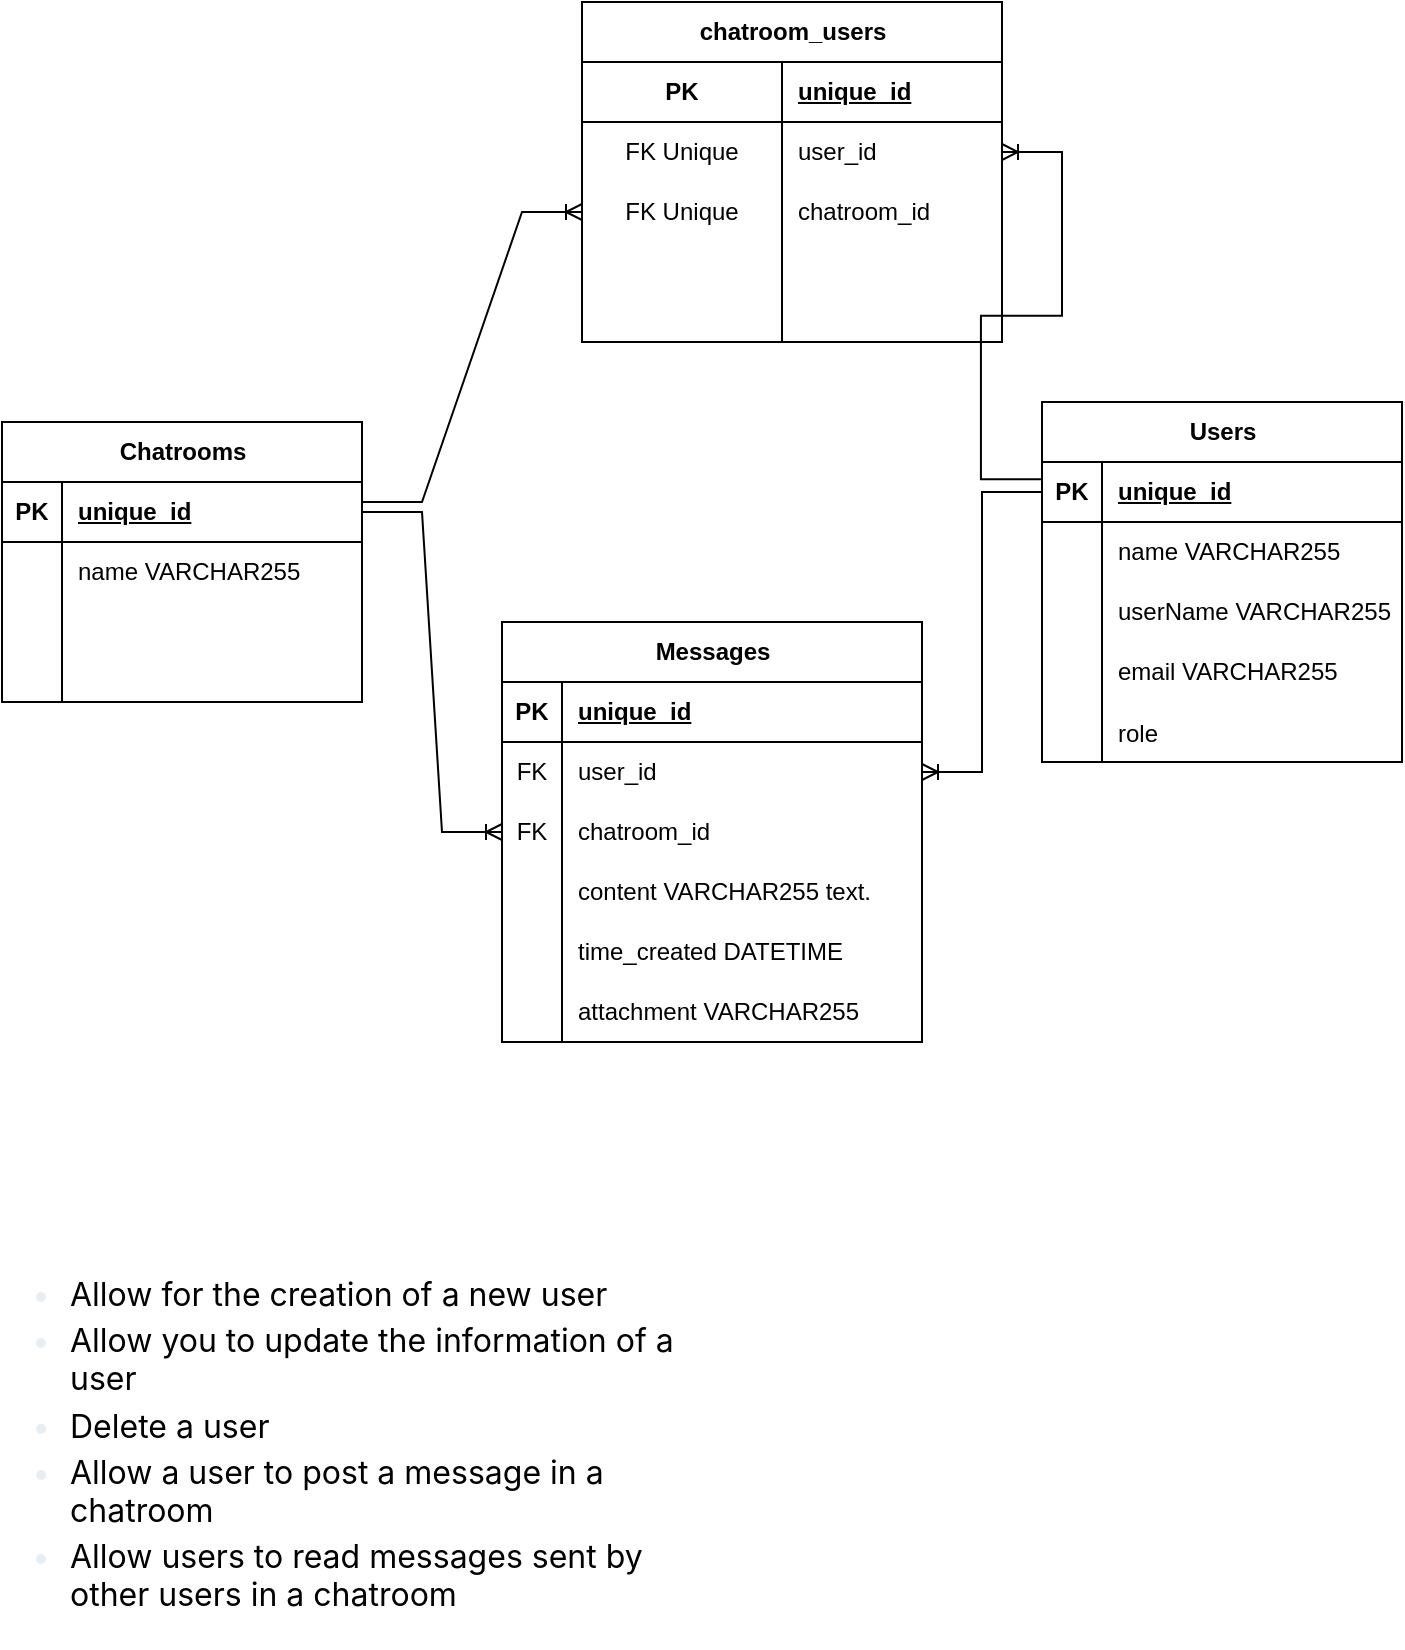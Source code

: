<mxfile version="22.1.0" type="device">
  <diagram name="Page-1" id="5Dy046HS2d-1DYBhAENA">
    <mxGraphModel dx="1509" dy="865" grid="1" gridSize="10" guides="1" tooltips="1" connect="1" arrows="1" fold="1" page="1" pageScale="1" pageWidth="827" pageHeight="1169" math="0" shadow="0">
      <root>
        <mxCell id="0" />
        <mxCell id="1" parent="0" />
        <mxCell id="6by_2rNFHfAEy6N2_0aB-2" value="Chatrooms" style="shape=table;startSize=30;container=1;collapsible=1;childLayout=tableLayout;fixedRows=1;rowLines=0;fontStyle=1;align=center;resizeLast=1;html=1;" vertex="1" parent="1">
          <mxGeometry y="250" width="180" height="140" as="geometry" />
        </mxCell>
        <mxCell id="6by_2rNFHfAEy6N2_0aB-3" value="" style="shape=tableRow;horizontal=0;startSize=0;swimlaneHead=0;swimlaneBody=0;fillColor=none;collapsible=0;dropTarget=0;points=[[0,0.5],[1,0.5]];portConstraint=eastwest;top=0;left=0;right=0;bottom=1;" vertex="1" parent="6by_2rNFHfAEy6N2_0aB-2">
          <mxGeometry y="30" width="180" height="30" as="geometry" />
        </mxCell>
        <mxCell id="6by_2rNFHfAEy6N2_0aB-4" value="PK" style="shape=partialRectangle;connectable=0;fillColor=none;top=0;left=0;bottom=0;right=0;fontStyle=1;overflow=hidden;whiteSpace=wrap;html=1;" vertex="1" parent="6by_2rNFHfAEy6N2_0aB-3">
          <mxGeometry width="30" height="30" as="geometry">
            <mxRectangle width="30" height="30" as="alternateBounds" />
          </mxGeometry>
        </mxCell>
        <mxCell id="6by_2rNFHfAEy6N2_0aB-5" value="unique_id" style="shape=partialRectangle;connectable=0;fillColor=none;top=0;left=0;bottom=0;right=0;align=left;spacingLeft=6;fontStyle=5;overflow=hidden;whiteSpace=wrap;html=1;" vertex="1" parent="6by_2rNFHfAEy6N2_0aB-3">
          <mxGeometry x="30" width="150" height="30" as="geometry">
            <mxRectangle width="150" height="30" as="alternateBounds" />
          </mxGeometry>
        </mxCell>
        <mxCell id="6by_2rNFHfAEy6N2_0aB-6" value="" style="shape=tableRow;horizontal=0;startSize=0;swimlaneHead=0;swimlaneBody=0;fillColor=none;collapsible=0;dropTarget=0;points=[[0,0.5],[1,0.5]];portConstraint=eastwest;top=0;left=0;right=0;bottom=0;" vertex="1" parent="6by_2rNFHfAEy6N2_0aB-2">
          <mxGeometry y="60" width="180" height="30" as="geometry" />
        </mxCell>
        <mxCell id="6by_2rNFHfAEy6N2_0aB-7" value="" style="shape=partialRectangle;connectable=0;fillColor=none;top=0;left=0;bottom=0;right=0;editable=1;overflow=hidden;whiteSpace=wrap;html=1;" vertex="1" parent="6by_2rNFHfAEy6N2_0aB-6">
          <mxGeometry width="30" height="30" as="geometry">
            <mxRectangle width="30" height="30" as="alternateBounds" />
          </mxGeometry>
        </mxCell>
        <mxCell id="6by_2rNFHfAEy6N2_0aB-8" value="name VARCHAR255" style="shape=partialRectangle;connectable=0;fillColor=none;top=0;left=0;bottom=0;right=0;align=left;spacingLeft=6;overflow=hidden;whiteSpace=wrap;html=1;" vertex="1" parent="6by_2rNFHfAEy6N2_0aB-6">
          <mxGeometry x="30" width="150" height="30" as="geometry">
            <mxRectangle width="150" height="30" as="alternateBounds" />
          </mxGeometry>
        </mxCell>
        <mxCell id="6by_2rNFHfAEy6N2_0aB-9" value="" style="shape=tableRow;horizontal=0;startSize=0;swimlaneHead=0;swimlaneBody=0;fillColor=none;collapsible=0;dropTarget=0;points=[[0,0.5],[1,0.5]];portConstraint=eastwest;top=0;left=0;right=0;bottom=0;" vertex="1" parent="6by_2rNFHfAEy6N2_0aB-2">
          <mxGeometry y="90" width="180" height="30" as="geometry" />
        </mxCell>
        <mxCell id="6by_2rNFHfAEy6N2_0aB-10" value="" style="shape=partialRectangle;connectable=0;fillColor=none;top=0;left=0;bottom=0;right=0;editable=1;overflow=hidden;whiteSpace=wrap;html=1;" vertex="1" parent="6by_2rNFHfAEy6N2_0aB-9">
          <mxGeometry width="30" height="30" as="geometry">
            <mxRectangle width="30" height="30" as="alternateBounds" />
          </mxGeometry>
        </mxCell>
        <mxCell id="6by_2rNFHfAEy6N2_0aB-11" value="" style="shape=partialRectangle;connectable=0;fillColor=none;top=0;left=0;bottom=0;right=0;align=left;spacingLeft=6;overflow=hidden;whiteSpace=wrap;html=1;" vertex="1" parent="6by_2rNFHfAEy6N2_0aB-9">
          <mxGeometry x="30" width="150" height="30" as="geometry">
            <mxRectangle width="150" height="30" as="alternateBounds" />
          </mxGeometry>
        </mxCell>
        <mxCell id="6by_2rNFHfAEy6N2_0aB-12" value="" style="shape=tableRow;horizontal=0;startSize=0;swimlaneHead=0;swimlaneBody=0;fillColor=none;collapsible=0;dropTarget=0;points=[[0,0.5],[1,0.5]];portConstraint=eastwest;top=0;left=0;right=0;bottom=0;" vertex="1" parent="6by_2rNFHfAEy6N2_0aB-2">
          <mxGeometry y="120" width="180" height="20" as="geometry" />
        </mxCell>
        <mxCell id="6by_2rNFHfAEy6N2_0aB-13" value="" style="shape=partialRectangle;connectable=0;fillColor=none;top=0;left=0;bottom=0;right=0;editable=1;overflow=hidden;whiteSpace=wrap;html=1;" vertex="1" parent="6by_2rNFHfAEy6N2_0aB-12">
          <mxGeometry width="30" height="20" as="geometry">
            <mxRectangle width="30" height="20" as="alternateBounds" />
          </mxGeometry>
        </mxCell>
        <mxCell id="6by_2rNFHfAEy6N2_0aB-14" value="" style="shape=partialRectangle;connectable=0;fillColor=none;top=0;left=0;bottom=0;right=0;align=left;spacingLeft=6;overflow=hidden;whiteSpace=wrap;html=1;" vertex="1" parent="6by_2rNFHfAEy6N2_0aB-12">
          <mxGeometry x="30" width="150" height="20" as="geometry">
            <mxRectangle width="150" height="20" as="alternateBounds" />
          </mxGeometry>
        </mxCell>
        <mxCell id="6by_2rNFHfAEy6N2_0aB-15" value="&lt;ul dir=&quot;auto&quot; style=&quot;box-sizing: border-box; padding-left: 2em; margin-top: 0px; margin-bottom: 16px; color: rgb(230, 237, 243); font-family: -apple-system, &amp;quot;system-ui&amp;quot;, &amp;quot;Segoe UI&amp;quot;, &amp;quot;Noto Sans&amp;quot;, Helvetica, Arial, sans-serif, &amp;quot;Apple Color Emoji&amp;quot;, &amp;quot;Segoe UI Emoji&amp;quot;; font-size: 16px; font-style: normal; font-variant-ligatures: normal; font-variant-caps: normal; font-weight: 400; letter-spacing: normal; text-align: start; text-indent: 0px; text-transform: none; word-spacing: 0px; -webkit-text-stroke-width: 0px; text-decoration-thickness: initial; text-decoration-style: initial; text-decoration-color: initial;&quot;&gt;&lt;li style=&quot;box-sizing: border-box;&quot;&gt;&lt;font color=&quot;#000000&quot;&gt;&lt;span style=&quot;background-color: rgb(255, 255, 255);&quot;&gt;Allow for the creation of a new user&lt;/span&gt;&lt;/font&gt;&lt;/li&gt;&lt;li style=&quot;box-sizing: border-box; margin-top: 0.25em;&quot;&gt;&lt;font color=&quot;#000000&quot;&gt;&lt;span style=&quot;background-color: rgb(255, 255, 255);&quot;&gt;Allow you to update the information of a user&lt;/span&gt;&lt;/font&gt;&lt;/li&gt;&lt;li style=&quot;box-sizing: border-box; margin-top: 0.25em;&quot;&gt;&lt;font color=&quot;#000000&quot;&gt;&lt;span style=&quot;background-color: rgb(255, 255, 255);&quot;&gt;Delete a user&lt;/span&gt;&lt;/font&gt;&lt;/li&gt;&lt;li style=&quot;box-sizing: border-box; margin-top: 0.25em;&quot;&gt;&lt;font color=&quot;#000000&quot;&gt;&lt;span style=&quot;background-color: rgb(255, 255, 255);&quot;&gt;Allow a user to post a message in a chatroom&lt;/span&gt;&lt;/font&gt;&lt;/li&gt;&lt;li style=&quot;box-sizing: border-box; margin-top: 0.25em;&quot;&gt;&lt;font color=&quot;#000000&quot;&gt;&lt;span style=&quot;background-color: rgb(255, 255, 255);&quot;&gt;Allow users to read messages sent by other users in a chatroom&lt;/span&gt;&lt;/font&gt;&lt;/li&gt;&lt;/ul&gt;" style="text;whiteSpace=wrap;html=1;" vertex="1" parent="1">
          <mxGeometry y="670" width="340" height="180" as="geometry" />
        </mxCell>
        <mxCell id="6by_2rNFHfAEy6N2_0aB-33" value="Users" style="shape=table;startSize=30;container=1;collapsible=1;childLayout=tableLayout;fixedRows=1;rowLines=0;fontStyle=1;align=center;resizeLast=1;html=1;" vertex="1" parent="1">
          <mxGeometry x="520" y="240" width="180" height="180" as="geometry" />
        </mxCell>
        <mxCell id="6by_2rNFHfAEy6N2_0aB-34" value="" style="shape=tableRow;horizontal=0;startSize=0;swimlaneHead=0;swimlaneBody=0;fillColor=none;collapsible=0;dropTarget=0;points=[[0,0.5],[1,0.5]];portConstraint=eastwest;top=0;left=0;right=0;bottom=1;" vertex="1" parent="6by_2rNFHfAEy6N2_0aB-33">
          <mxGeometry y="30" width="180" height="30" as="geometry" />
        </mxCell>
        <mxCell id="6by_2rNFHfAEy6N2_0aB-35" value="PK" style="shape=partialRectangle;connectable=0;fillColor=none;top=0;left=0;bottom=0;right=0;fontStyle=1;overflow=hidden;whiteSpace=wrap;html=1;" vertex="1" parent="6by_2rNFHfAEy6N2_0aB-34">
          <mxGeometry width="30" height="30" as="geometry">
            <mxRectangle width="30" height="30" as="alternateBounds" />
          </mxGeometry>
        </mxCell>
        <mxCell id="6by_2rNFHfAEy6N2_0aB-36" value="unique_id" style="shape=partialRectangle;connectable=0;fillColor=none;top=0;left=0;bottom=0;right=0;align=left;spacingLeft=6;fontStyle=5;overflow=hidden;whiteSpace=wrap;html=1;" vertex="1" parent="6by_2rNFHfAEy6N2_0aB-34">
          <mxGeometry x="30" width="150" height="30" as="geometry">
            <mxRectangle width="150" height="30" as="alternateBounds" />
          </mxGeometry>
        </mxCell>
        <mxCell id="6by_2rNFHfAEy6N2_0aB-37" value="" style="shape=tableRow;horizontal=0;startSize=0;swimlaneHead=0;swimlaneBody=0;fillColor=none;collapsible=0;dropTarget=0;points=[[0,0.5],[1,0.5]];portConstraint=eastwest;top=0;left=0;right=0;bottom=0;" vertex="1" parent="6by_2rNFHfAEy6N2_0aB-33">
          <mxGeometry y="60" width="180" height="30" as="geometry" />
        </mxCell>
        <mxCell id="6by_2rNFHfAEy6N2_0aB-38" value="" style="shape=partialRectangle;connectable=0;fillColor=none;top=0;left=0;bottom=0;right=0;editable=1;overflow=hidden;whiteSpace=wrap;html=1;" vertex="1" parent="6by_2rNFHfAEy6N2_0aB-37">
          <mxGeometry width="30" height="30" as="geometry">
            <mxRectangle width="30" height="30" as="alternateBounds" />
          </mxGeometry>
        </mxCell>
        <mxCell id="6by_2rNFHfAEy6N2_0aB-39" value="&lt;div&gt;name VARCHAR255&lt;/div&gt;" style="shape=partialRectangle;connectable=0;fillColor=none;top=0;left=0;bottom=0;right=0;align=left;spacingLeft=6;overflow=hidden;whiteSpace=wrap;html=1;" vertex="1" parent="6by_2rNFHfAEy6N2_0aB-37">
          <mxGeometry x="30" width="150" height="30" as="geometry">
            <mxRectangle width="150" height="30" as="alternateBounds" />
          </mxGeometry>
        </mxCell>
        <mxCell id="6by_2rNFHfAEy6N2_0aB-40" value="" style="shape=tableRow;horizontal=0;startSize=0;swimlaneHead=0;swimlaneBody=0;fillColor=none;collapsible=0;dropTarget=0;points=[[0,0.5],[1,0.5]];portConstraint=eastwest;top=0;left=0;right=0;bottom=0;" vertex="1" parent="6by_2rNFHfAEy6N2_0aB-33">
          <mxGeometry y="90" width="180" height="30" as="geometry" />
        </mxCell>
        <mxCell id="6by_2rNFHfAEy6N2_0aB-41" value="" style="shape=partialRectangle;connectable=0;fillColor=none;top=0;left=0;bottom=0;right=0;editable=1;overflow=hidden;whiteSpace=wrap;html=1;" vertex="1" parent="6by_2rNFHfAEy6N2_0aB-40">
          <mxGeometry width="30" height="30" as="geometry">
            <mxRectangle width="30" height="30" as="alternateBounds" />
          </mxGeometry>
        </mxCell>
        <mxCell id="6by_2rNFHfAEy6N2_0aB-42" value="userName VARCHAR255" style="shape=partialRectangle;connectable=0;fillColor=none;top=0;left=0;bottom=0;right=0;align=left;spacingLeft=6;overflow=hidden;whiteSpace=wrap;html=1;" vertex="1" parent="6by_2rNFHfAEy6N2_0aB-40">
          <mxGeometry x="30" width="150" height="30" as="geometry">
            <mxRectangle width="150" height="30" as="alternateBounds" />
          </mxGeometry>
        </mxCell>
        <mxCell id="6by_2rNFHfAEy6N2_0aB-43" value="" style="shape=tableRow;horizontal=0;startSize=0;swimlaneHead=0;swimlaneBody=0;fillColor=none;collapsible=0;dropTarget=0;points=[[0,0.5],[1,0.5]];portConstraint=eastwest;top=0;left=0;right=0;bottom=0;" vertex="1" parent="6by_2rNFHfAEy6N2_0aB-33">
          <mxGeometry y="120" width="180" height="30" as="geometry" />
        </mxCell>
        <mxCell id="6by_2rNFHfAEy6N2_0aB-44" value="" style="shape=partialRectangle;connectable=0;fillColor=none;top=0;left=0;bottom=0;right=0;editable=1;overflow=hidden;whiteSpace=wrap;html=1;" vertex="1" parent="6by_2rNFHfAEy6N2_0aB-43">
          <mxGeometry width="30" height="30" as="geometry">
            <mxRectangle width="30" height="30" as="alternateBounds" />
          </mxGeometry>
        </mxCell>
        <mxCell id="6by_2rNFHfAEy6N2_0aB-45" value="email VARCHAR255" style="shape=partialRectangle;connectable=0;fillColor=none;top=0;left=0;bottom=0;right=0;align=left;spacingLeft=6;overflow=hidden;whiteSpace=wrap;html=1;" vertex="1" parent="6by_2rNFHfAEy6N2_0aB-43">
          <mxGeometry x="30" width="150" height="30" as="geometry">
            <mxRectangle width="150" height="30" as="alternateBounds" />
          </mxGeometry>
        </mxCell>
        <mxCell id="6by_2rNFHfAEy6N2_0aB-46" value="" style="shape=tableRow;horizontal=0;startSize=0;swimlaneHead=0;swimlaneBody=0;fillColor=none;collapsible=0;dropTarget=0;points=[[0,0.5],[1,0.5]];portConstraint=eastwest;top=0;left=0;right=0;bottom=0;" vertex="1" parent="6by_2rNFHfAEy6N2_0aB-33">
          <mxGeometry y="150" width="180" height="30" as="geometry" />
        </mxCell>
        <mxCell id="6by_2rNFHfAEy6N2_0aB-47" value="" style="shape=partialRectangle;connectable=0;fillColor=none;top=0;left=0;bottom=0;right=0;editable=1;overflow=hidden;" vertex="1" parent="6by_2rNFHfAEy6N2_0aB-46">
          <mxGeometry width="30" height="30" as="geometry">
            <mxRectangle width="30" height="30" as="alternateBounds" />
          </mxGeometry>
        </mxCell>
        <mxCell id="6by_2rNFHfAEy6N2_0aB-48" value="role " style="shape=partialRectangle;connectable=0;fillColor=none;top=0;left=0;bottom=0;right=0;align=left;spacingLeft=6;overflow=hidden;" vertex="1" parent="6by_2rNFHfAEy6N2_0aB-46">
          <mxGeometry x="30" width="150" height="30" as="geometry">
            <mxRectangle width="150" height="30" as="alternateBounds" />
          </mxGeometry>
        </mxCell>
        <mxCell id="6by_2rNFHfAEy6N2_0aB-58" value="Messages" style="shape=table;startSize=30;container=1;collapsible=1;childLayout=tableLayout;fixedRows=1;rowLines=0;fontStyle=1;align=center;resizeLast=1;html=1;" vertex="1" parent="1">
          <mxGeometry x="250" y="350" width="210" height="210" as="geometry" />
        </mxCell>
        <mxCell id="6by_2rNFHfAEy6N2_0aB-59" value="" style="shape=tableRow;horizontal=0;startSize=0;swimlaneHead=0;swimlaneBody=0;fillColor=none;collapsible=0;dropTarget=0;points=[[0,0.5],[1,0.5]];portConstraint=eastwest;top=0;left=0;right=0;bottom=1;" vertex="1" parent="6by_2rNFHfAEy6N2_0aB-58">
          <mxGeometry y="30" width="210" height="30" as="geometry" />
        </mxCell>
        <mxCell id="6by_2rNFHfAEy6N2_0aB-60" value="PK" style="shape=partialRectangle;connectable=0;fillColor=none;top=0;left=0;bottom=0;right=0;fontStyle=1;overflow=hidden;whiteSpace=wrap;html=1;" vertex="1" parent="6by_2rNFHfAEy6N2_0aB-59">
          <mxGeometry width="30" height="30" as="geometry">
            <mxRectangle width="30" height="30" as="alternateBounds" />
          </mxGeometry>
        </mxCell>
        <mxCell id="6by_2rNFHfAEy6N2_0aB-61" value="unique_id" style="shape=partialRectangle;connectable=0;fillColor=none;top=0;left=0;bottom=0;right=0;align=left;spacingLeft=6;fontStyle=5;overflow=hidden;whiteSpace=wrap;html=1;" vertex="1" parent="6by_2rNFHfAEy6N2_0aB-59">
          <mxGeometry x="30" width="180" height="30" as="geometry">
            <mxRectangle width="180" height="30" as="alternateBounds" />
          </mxGeometry>
        </mxCell>
        <mxCell id="6by_2rNFHfAEy6N2_0aB-71" value="" style="shape=tableRow;horizontal=0;startSize=0;swimlaneHead=0;swimlaneBody=0;fillColor=none;collapsible=0;dropTarget=0;points=[[0,0.5],[1,0.5]];portConstraint=eastwest;top=0;left=0;right=0;bottom=0;" vertex="1" parent="6by_2rNFHfAEy6N2_0aB-58">
          <mxGeometry y="60" width="210" height="30" as="geometry" />
        </mxCell>
        <mxCell id="6by_2rNFHfAEy6N2_0aB-72" value="FK" style="shape=partialRectangle;connectable=0;fillColor=none;top=0;left=0;bottom=0;right=0;fontStyle=0;overflow=hidden;whiteSpace=wrap;html=1;" vertex="1" parent="6by_2rNFHfAEy6N2_0aB-71">
          <mxGeometry width="30" height="30" as="geometry">
            <mxRectangle width="30" height="30" as="alternateBounds" />
          </mxGeometry>
        </mxCell>
        <mxCell id="6by_2rNFHfAEy6N2_0aB-73" value="user_id" style="shape=partialRectangle;connectable=0;fillColor=none;top=0;left=0;bottom=0;right=0;align=left;spacingLeft=6;fontStyle=0;overflow=hidden;whiteSpace=wrap;html=1;" vertex="1" parent="6by_2rNFHfAEy6N2_0aB-71">
          <mxGeometry x="30" width="180" height="30" as="geometry">
            <mxRectangle width="180" height="30" as="alternateBounds" />
          </mxGeometry>
        </mxCell>
        <mxCell id="6by_2rNFHfAEy6N2_0aB-74" value="" style="shape=tableRow;horizontal=0;startSize=0;swimlaneHead=0;swimlaneBody=0;fillColor=none;collapsible=0;dropTarget=0;points=[[0,0.5],[1,0.5]];portConstraint=eastwest;top=0;left=0;right=0;bottom=0;" vertex="1" parent="6by_2rNFHfAEy6N2_0aB-58">
          <mxGeometry y="90" width="210" height="30" as="geometry" />
        </mxCell>
        <mxCell id="6by_2rNFHfAEy6N2_0aB-75" value="FK" style="shape=partialRectangle;connectable=0;fillColor=none;top=0;left=0;bottom=0;right=0;fontStyle=0;overflow=hidden;whiteSpace=wrap;html=1;" vertex="1" parent="6by_2rNFHfAEy6N2_0aB-74">
          <mxGeometry width="30" height="30" as="geometry">
            <mxRectangle width="30" height="30" as="alternateBounds" />
          </mxGeometry>
        </mxCell>
        <mxCell id="6by_2rNFHfAEy6N2_0aB-76" value="chatroom_id" style="shape=partialRectangle;connectable=0;fillColor=none;top=0;left=0;bottom=0;right=0;align=left;spacingLeft=6;fontStyle=0;overflow=hidden;whiteSpace=wrap;html=1;" vertex="1" parent="6by_2rNFHfAEy6N2_0aB-74">
          <mxGeometry x="30" width="180" height="30" as="geometry">
            <mxRectangle width="180" height="30" as="alternateBounds" />
          </mxGeometry>
        </mxCell>
        <mxCell id="6by_2rNFHfAEy6N2_0aB-62" value="" style="shape=tableRow;horizontal=0;startSize=0;swimlaneHead=0;swimlaneBody=0;fillColor=none;collapsible=0;dropTarget=0;points=[[0,0.5],[1,0.5]];portConstraint=eastwest;top=0;left=0;right=0;bottom=0;" vertex="1" parent="6by_2rNFHfAEy6N2_0aB-58">
          <mxGeometry y="120" width="210" height="30" as="geometry" />
        </mxCell>
        <mxCell id="6by_2rNFHfAEy6N2_0aB-63" value="" style="shape=partialRectangle;connectable=0;fillColor=none;top=0;left=0;bottom=0;right=0;editable=1;overflow=hidden;whiteSpace=wrap;html=1;" vertex="1" parent="6by_2rNFHfAEy6N2_0aB-62">
          <mxGeometry width="30" height="30" as="geometry">
            <mxRectangle width="30" height="30" as="alternateBounds" />
          </mxGeometry>
        </mxCell>
        <mxCell id="6by_2rNFHfAEy6N2_0aB-64" value="content VARCHAR255 text." style="shape=partialRectangle;connectable=0;fillColor=none;top=0;left=0;bottom=0;right=0;align=left;spacingLeft=6;overflow=hidden;whiteSpace=wrap;html=1;" vertex="1" parent="6by_2rNFHfAEy6N2_0aB-62">
          <mxGeometry x="30" width="180" height="30" as="geometry">
            <mxRectangle width="180" height="30" as="alternateBounds" />
          </mxGeometry>
        </mxCell>
        <mxCell id="6by_2rNFHfAEy6N2_0aB-65" value="" style="shape=tableRow;horizontal=0;startSize=0;swimlaneHead=0;swimlaneBody=0;fillColor=none;collapsible=0;dropTarget=0;points=[[0,0.5],[1,0.5]];portConstraint=eastwest;top=0;left=0;right=0;bottom=0;" vertex="1" parent="6by_2rNFHfAEy6N2_0aB-58">
          <mxGeometry y="150" width="210" height="30" as="geometry" />
        </mxCell>
        <mxCell id="6by_2rNFHfAEy6N2_0aB-66" value="" style="shape=partialRectangle;connectable=0;fillColor=none;top=0;left=0;bottom=0;right=0;editable=1;overflow=hidden;whiteSpace=wrap;html=1;" vertex="1" parent="6by_2rNFHfAEy6N2_0aB-65">
          <mxGeometry width="30" height="30" as="geometry">
            <mxRectangle width="30" height="30" as="alternateBounds" />
          </mxGeometry>
        </mxCell>
        <mxCell id="6by_2rNFHfAEy6N2_0aB-67" value="time_created DATETIME" style="shape=partialRectangle;connectable=0;fillColor=none;top=0;left=0;bottom=0;right=0;align=left;spacingLeft=6;overflow=hidden;whiteSpace=wrap;html=1;" vertex="1" parent="6by_2rNFHfAEy6N2_0aB-65">
          <mxGeometry x="30" width="180" height="30" as="geometry">
            <mxRectangle width="180" height="30" as="alternateBounds" />
          </mxGeometry>
        </mxCell>
        <mxCell id="6by_2rNFHfAEy6N2_0aB-68" value="" style="shape=tableRow;horizontal=0;startSize=0;swimlaneHead=0;swimlaneBody=0;fillColor=none;collapsible=0;dropTarget=0;points=[[0,0.5],[1,0.5]];portConstraint=eastwest;top=0;left=0;right=0;bottom=0;" vertex="1" parent="6by_2rNFHfAEy6N2_0aB-58">
          <mxGeometry y="180" width="210" height="30" as="geometry" />
        </mxCell>
        <mxCell id="6by_2rNFHfAEy6N2_0aB-69" value="" style="shape=partialRectangle;connectable=0;fillColor=none;top=0;left=0;bottom=0;right=0;editable=1;overflow=hidden;whiteSpace=wrap;html=1;" vertex="1" parent="6by_2rNFHfAEy6N2_0aB-68">
          <mxGeometry width="30" height="30" as="geometry">
            <mxRectangle width="30" height="30" as="alternateBounds" />
          </mxGeometry>
        </mxCell>
        <mxCell id="6by_2rNFHfAEy6N2_0aB-70" value="attachment VARCHAR255" style="shape=partialRectangle;connectable=0;fillColor=none;top=0;left=0;bottom=0;right=0;align=left;spacingLeft=6;overflow=hidden;whiteSpace=wrap;html=1;" vertex="1" parent="6by_2rNFHfAEy6N2_0aB-68">
          <mxGeometry x="30" width="180" height="30" as="geometry">
            <mxRectangle width="180" height="30" as="alternateBounds" />
          </mxGeometry>
        </mxCell>
        <mxCell id="6by_2rNFHfAEy6N2_0aB-81" value="" style="edgeStyle=entityRelationEdgeStyle;fontSize=12;html=1;endArrow=ERoneToMany;rounded=0;entryX=0;entryY=0.5;entryDx=0;entryDy=0;exitX=1;exitY=0.5;exitDx=0;exitDy=0;" edge="1" parent="1" source="6by_2rNFHfAEy6N2_0aB-3" target="6by_2rNFHfAEy6N2_0aB-74">
          <mxGeometry width="100" height="100" relative="1" as="geometry">
            <mxPoint x="240" y="100" as="sourcePoint" />
            <mxPoint x="340" as="targetPoint" />
          </mxGeometry>
        </mxCell>
        <mxCell id="6by_2rNFHfAEy6N2_0aB-82" value="" style="edgeStyle=entityRelationEdgeStyle;fontSize=12;html=1;endArrow=ERoneToMany;rounded=0;exitX=0;exitY=0.5;exitDx=0;exitDy=0;entryX=1;entryY=0.5;entryDx=0;entryDy=0;" edge="1" parent="1" source="6by_2rNFHfAEy6N2_0aB-34" target="6by_2rNFHfAEy6N2_0aB-71">
          <mxGeometry width="100" height="100" relative="1" as="geometry">
            <mxPoint x="400" y="190" as="sourcePoint" />
            <mxPoint x="550" y="320" as="targetPoint" />
            <Array as="points">
              <mxPoint x="510" y="210" />
              <mxPoint x="540" y="150" />
              <mxPoint x="580" y="270" />
            </Array>
          </mxGeometry>
        </mxCell>
        <mxCell id="6by_2rNFHfAEy6N2_0aB-83" value="chatroom_users" style="shape=table;startSize=30;container=1;collapsible=1;childLayout=tableLayout;fixedRows=1;rowLines=0;fontStyle=1;align=center;resizeLast=1;html=1;" vertex="1" parent="1">
          <mxGeometry x="290" y="40" width="210" height="170" as="geometry" />
        </mxCell>
        <mxCell id="6by_2rNFHfAEy6N2_0aB-84" value="" style="shape=tableRow;horizontal=0;startSize=0;swimlaneHead=0;swimlaneBody=0;fillColor=none;collapsible=0;dropTarget=0;points=[[0,0.5],[1,0.5]];portConstraint=eastwest;top=0;left=0;right=0;bottom=1;" vertex="1" parent="6by_2rNFHfAEy6N2_0aB-83">
          <mxGeometry y="30" width="210" height="30" as="geometry" />
        </mxCell>
        <mxCell id="6by_2rNFHfAEy6N2_0aB-85" value="PK" style="shape=partialRectangle;connectable=0;fillColor=none;top=0;left=0;bottom=0;right=0;fontStyle=1;overflow=hidden;whiteSpace=wrap;html=1;" vertex="1" parent="6by_2rNFHfAEy6N2_0aB-84">
          <mxGeometry width="100" height="30" as="geometry">
            <mxRectangle width="100" height="30" as="alternateBounds" />
          </mxGeometry>
        </mxCell>
        <mxCell id="6by_2rNFHfAEy6N2_0aB-86" value="unique_id" style="shape=partialRectangle;connectable=0;fillColor=none;top=0;left=0;bottom=0;right=0;align=left;spacingLeft=6;fontStyle=5;overflow=hidden;whiteSpace=wrap;html=1;" vertex="1" parent="6by_2rNFHfAEy6N2_0aB-84">
          <mxGeometry x="100" width="110" height="30" as="geometry">
            <mxRectangle width="110" height="30" as="alternateBounds" />
          </mxGeometry>
        </mxCell>
        <mxCell id="6by_2rNFHfAEy6N2_0aB-87" value="" style="shape=tableRow;horizontal=0;startSize=0;swimlaneHead=0;swimlaneBody=0;fillColor=none;collapsible=0;dropTarget=0;points=[[0,0.5],[1,0.5]];portConstraint=eastwest;top=0;left=0;right=0;bottom=0;" vertex="1" parent="6by_2rNFHfAEy6N2_0aB-83">
          <mxGeometry y="60" width="210" height="30" as="geometry" />
        </mxCell>
        <mxCell id="6by_2rNFHfAEy6N2_0aB-88" value="FK Unique" style="shape=partialRectangle;connectable=0;fillColor=none;top=0;left=0;bottom=0;right=0;fontStyle=0;overflow=hidden;whiteSpace=wrap;html=1;" vertex="1" parent="6by_2rNFHfAEy6N2_0aB-87">
          <mxGeometry width="100" height="30" as="geometry">
            <mxRectangle width="100" height="30" as="alternateBounds" />
          </mxGeometry>
        </mxCell>
        <mxCell id="6by_2rNFHfAEy6N2_0aB-89" value="user_id" style="shape=partialRectangle;connectable=0;fillColor=none;top=0;left=0;bottom=0;right=0;align=left;spacingLeft=6;fontStyle=0;overflow=hidden;whiteSpace=wrap;html=1;" vertex="1" parent="6by_2rNFHfAEy6N2_0aB-87">
          <mxGeometry x="100" width="110" height="30" as="geometry">
            <mxRectangle width="110" height="30" as="alternateBounds" />
          </mxGeometry>
        </mxCell>
        <mxCell id="6by_2rNFHfAEy6N2_0aB-90" value="" style="shape=tableRow;horizontal=0;startSize=0;swimlaneHead=0;swimlaneBody=0;fillColor=none;collapsible=0;dropTarget=0;points=[[0,0.5],[1,0.5]];portConstraint=eastwest;top=0;left=0;right=0;bottom=0;" vertex="1" parent="6by_2rNFHfAEy6N2_0aB-83">
          <mxGeometry y="90" width="210" height="30" as="geometry" />
        </mxCell>
        <mxCell id="6by_2rNFHfAEy6N2_0aB-91" value="FK Unique " style="shape=partialRectangle;connectable=0;fillColor=none;top=0;left=0;bottom=0;right=0;fontStyle=0;overflow=hidden;whiteSpace=wrap;html=1;" vertex="1" parent="6by_2rNFHfAEy6N2_0aB-90">
          <mxGeometry width="100" height="30" as="geometry">
            <mxRectangle width="100" height="30" as="alternateBounds" />
          </mxGeometry>
        </mxCell>
        <mxCell id="6by_2rNFHfAEy6N2_0aB-92" value="chatroom_id" style="shape=partialRectangle;connectable=0;fillColor=none;top=0;left=0;bottom=0;right=0;align=left;spacingLeft=6;fontStyle=0;overflow=hidden;whiteSpace=wrap;html=1;" vertex="1" parent="6by_2rNFHfAEy6N2_0aB-90">
          <mxGeometry x="100" width="110" height="30" as="geometry">
            <mxRectangle width="110" height="30" as="alternateBounds" />
          </mxGeometry>
        </mxCell>
        <mxCell id="6by_2rNFHfAEy6N2_0aB-93" value="" style="shape=tableRow;horizontal=0;startSize=0;swimlaneHead=0;swimlaneBody=0;fillColor=none;collapsible=0;dropTarget=0;points=[[0,0.5],[1,0.5]];portConstraint=eastwest;top=0;left=0;right=0;bottom=0;" vertex="1" parent="6by_2rNFHfAEy6N2_0aB-83">
          <mxGeometry y="120" width="210" height="30" as="geometry" />
        </mxCell>
        <mxCell id="6by_2rNFHfAEy6N2_0aB-94" value="" style="shape=partialRectangle;connectable=0;fillColor=none;top=0;left=0;bottom=0;right=0;editable=1;overflow=hidden;whiteSpace=wrap;html=1;" vertex="1" parent="6by_2rNFHfAEy6N2_0aB-93">
          <mxGeometry width="100" height="30" as="geometry">
            <mxRectangle width="100" height="30" as="alternateBounds" />
          </mxGeometry>
        </mxCell>
        <mxCell id="6by_2rNFHfAEy6N2_0aB-95" value="" style="shape=partialRectangle;connectable=0;fillColor=none;top=0;left=0;bottom=0;right=0;align=left;spacingLeft=6;overflow=hidden;whiteSpace=wrap;html=1;" vertex="1" parent="6by_2rNFHfAEy6N2_0aB-93">
          <mxGeometry x="100" width="110" height="30" as="geometry">
            <mxRectangle width="110" height="30" as="alternateBounds" />
          </mxGeometry>
        </mxCell>
        <mxCell id="6by_2rNFHfAEy6N2_0aB-99" value="" style="shape=tableRow;horizontal=0;startSize=0;swimlaneHead=0;swimlaneBody=0;fillColor=none;collapsible=0;dropTarget=0;points=[[0,0.5],[1,0.5]];portConstraint=eastwest;top=0;left=0;right=0;bottom=0;" vertex="1" parent="6by_2rNFHfAEy6N2_0aB-83">
          <mxGeometry y="150" width="210" height="20" as="geometry" />
        </mxCell>
        <mxCell id="6by_2rNFHfAEy6N2_0aB-100" value="" style="shape=partialRectangle;connectable=0;fillColor=none;top=0;left=0;bottom=0;right=0;editable=1;overflow=hidden;whiteSpace=wrap;html=1;" vertex="1" parent="6by_2rNFHfAEy6N2_0aB-99">
          <mxGeometry width="100" height="20" as="geometry">
            <mxRectangle width="100" height="20" as="alternateBounds" />
          </mxGeometry>
        </mxCell>
        <mxCell id="6by_2rNFHfAEy6N2_0aB-101" value="" style="shape=partialRectangle;connectable=0;fillColor=none;top=0;left=0;bottom=0;right=0;align=left;spacingLeft=6;overflow=hidden;whiteSpace=wrap;html=1;" vertex="1" parent="6by_2rNFHfAEy6N2_0aB-99">
          <mxGeometry x="100" width="110" height="20" as="geometry">
            <mxRectangle width="110" height="20" as="alternateBounds" />
          </mxGeometry>
        </mxCell>
        <mxCell id="6by_2rNFHfAEy6N2_0aB-102" value="" style="edgeStyle=entityRelationEdgeStyle;fontSize=12;html=1;endArrow=ERoneToMany;rounded=0;entryX=0;entryY=0.5;entryDx=0;entryDy=0;" edge="1" parent="1" target="6by_2rNFHfAEy6N2_0aB-90">
          <mxGeometry width="100" height="100" relative="1" as="geometry">
            <mxPoint x="180" y="290" as="sourcePoint" />
            <mxPoint x="280" y="190" as="targetPoint" />
          </mxGeometry>
        </mxCell>
        <mxCell id="6by_2rNFHfAEy6N2_0aB-103" value="" style="edgeStyle=entityRelationEdgeStyle;fontSize=12;html=1;endArrow=ERoneToMany;rounded=0;entryX=1;entryY=0.5;entryDx=0;entryDy=0;exitX=-0.003;exitY=0.289;exitDx=0;exitDy=0;exitPerimeter=0;" edge="1" parent="1" source="6by_2rNFHfAEy6N2_0aB-34" target="6by_2rNFHfAEy6N2_0aB-87">
          <mxGeometry width="100" height="100" relative="1" as="geometry">
            <mxPoint x="500" y="270" as="sourcePoint" />
            <mxPoint x="640" y="100" as="targetPoint" />
          </mxGeometry>
        </mxCell>
      </root>
    </mxGraphModel>
  </diagram>
</mxfile>
